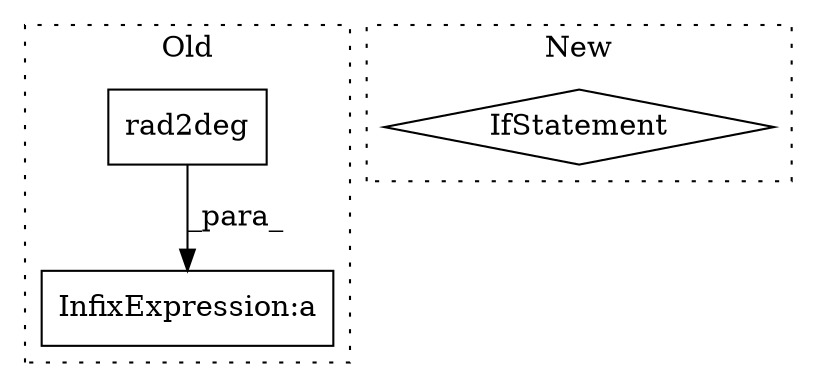 digraph G {
subgraph cluster0 {
1 [label="rad2deg" a="32" s="16920,16936" l="8,1" shape="box"];
3 [label="InfixExpression:a" a="27" s="17261" l="3" shape="box"];
label = "Old";
style="dotted";
}
subgraph cluster1 {
2 [label="IfStatement" a="25" s="28062,28104" l="4,2" shape="diamond"];
label = "New";
style="dotted";
}
1 -> 3 [label="_para_"];
}